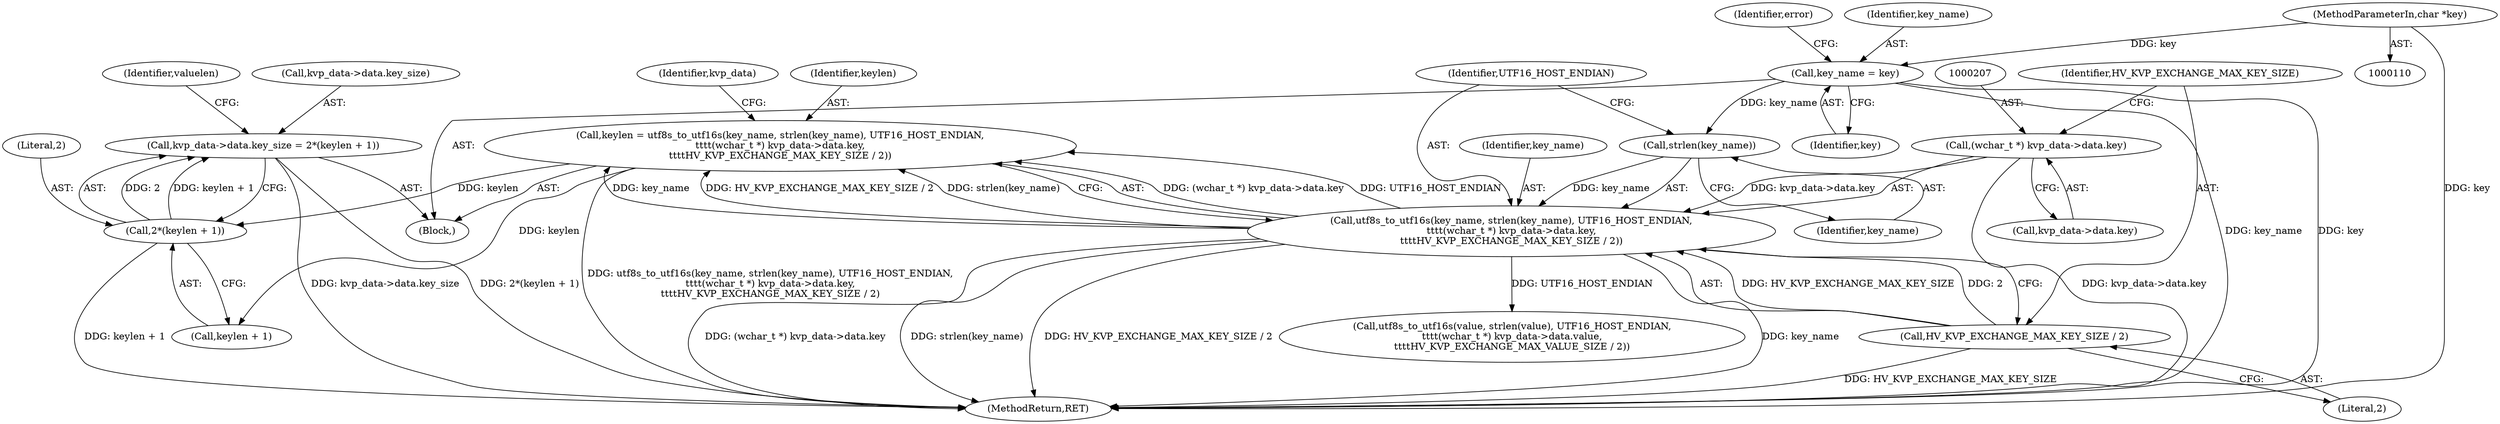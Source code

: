 digraph "0_linux_0720a06a7518c9d0c0125bd5d1f3b6264c55c3dd@pointer" {
"1000216" [label="(Call,kvp_data->data.key_size = 2*(keylen + 1))"];
"1000222" [label="(Call,2*(keylen + 1))"];
"1000199" [label="(Call,keylen = utf8s_to_utf16s(key_name, strlen(key_name), UTF16_HOST_ENDIAN,\n\t\t\t\t(wchar_t *) kvp_data->data.key,\n\t\t\t\tHV_KVP_EXCHANGE_MAX_KEY_SIZE / 2))"];
"1000201" [label="(Call,utf8s_to_utf16s(key_name, strlen(key_name), UTF16_HOST_ENDIAN,\n\t\t\t\t(wchar_t *) kvp_data->data.key,\n\t\t\t\tHV_KVP_EXCHANGE_MAX_KEY_SIZE / 2))"];
"1000203" [label="(Call,strlen(key_name))"];
"1000187" [label="(Call,key_name = key)"];
"1000111" [label="(MethodParameterIn,char *key)"];
"1000206" [label="(Call,(wchar_t *) kvp_data->data.key)"];
"1000213" [label="(Call,HV_KVP_EXCHANGE_MAX_KEY_SIZE / 2)"];
"1000199" [label="(Call,keylen = utf8s_to_utf16s(key_name, strlen(key_name), UTF16_HOST_ENDIAN,\n\t\t\t\t(wchar_t *) kvp_data->data.key,\n\t\t\t\tHV_KVP_EXCHANGE_MAX_KEY_SIZE / 2))"];
"1000202" [label="(Identifier,key_name)"];
"1000208" [label="(Call,kvp_data->data.key)"];
"1000282" [label="(MethodReturn,RET)"];
"1000223" [label="(Literal,2)"];
"1000224" [label="(Call,keylen + 1)"];
"1000214" [label="(Identifier,HV_KVP_EXCHANGE_MAX_KEY_SIZE)"];
"1000189" [label="(Identifier,key)"];
"1000213" [label="(Call,HV_KVP_EXCHANGE_MAX_KEY_SIZE / 2)"];
"1000228" [label="(Identifier,valuelen)"];
"1000187" [label="(Call,key_name = key)"];
"1000216" [label="(Call,kvp_data->data.key_size = 2*(keylen + 1))"];
"1000215" [label="(Literal,2)"];
"1000191" [label="(Identifier,error)"];
"1000219" [label="(Identifier,kvp_data)"];
"1000222" [label="(Call,2*(keylen + 1))"];
"1000203" [label="(Call,strlen(key_name))"];
"1000111" [label="(MethodParameterIn,char *key)"];
"1000204" [label="(Identifier,key_name)"];
"1000188" [label="(Identifier,key_name)"];
"1000217" [label="(Call,kvp_data->data.key_size)"];
"1000114" [label="(Block,)"];
"1000201" [label="(Call,utf8s_to_utf16s(key_name, strlen(key_name), UTF16_HOST_ENDIAN,\n\t\t\t\t(wchar_t *) kvp_data->data.key,\n\t\t\t\tHV_KVP_EXCHANGE_MAX_KEY_SIZE / 2))"];
"1000200" [label="(Identifier,keylen)"];
"1000205" [label="(Identifier,UTF16_HOST_ENDIAN)"];
"1000229" [label="(Call,utf8s_to_utf16s(value, strlen(value), UTF16_HOST_ENDIAN,\n\t\t\t\t(wchar_t *) kvp_data->data.value,\n\t\t\t\tHV_KVP_EXCHANGE_MAX_VALUE_SIZE / 2))"];
"1000206" [label="(Call,(wchar_t *) kvp_data->data.key)"];
"1000216" -> "1000114"  [label="AST: "];
"1000216" -> "1000222"  [label="CFG: "];
"1000217" -> "1000216"  [label="AST: "];
"1000222" -> "1000216"  [label="AST: "];
"1000228" -> "1000216"  [label="CFG: "];
"1000216" -> "1000282"  [label="DDG: kvp_data->data.key_size"];
"1000216" -> "1000282"  [label="DDG: 2*(keylen + 1)"];
"1000222" -> "1000216"  [label="DDG: 2"];
"1000222" -> "1000216"  [label="DDG: keylen + 1"];
"1000222" -> "1000224"  [label="CFG: "];
"1000223" -> "1000222"  [label="AST: "];
"1000224" -> "1000222"  [label="AST: "];
"1000222" -> "1000282"  [label="DDG: keylen + 1"];
"1000199" -> "1000222"  [label="DDG: keylen"];
"1000199" -> "1000114"  [label="AST: "];
"1000199" -> "1000201"  [label="CFG: "];
"1000200" -> "1000199"  [label="AST: "];
"1000201" -> "1000199"  [label="AST: "];
"1000219" -> "1000199"  [label="CFG: "];
"1000199" -> "1000282"  [label="DDG: utf8s_to_utf16s(key_name, strlen(key_name), UTF16_HOST_ENDIAN,\n\t\t\t\t(wchar_t *) kvp_data->data.key,\n\t\t\t\tHV_KVP_EXCHANGE_MAX_KEY_SIZE / 2)"];
"1000201" -> "1000199"  [label="DDG: (wchar_t *) kvp_data->data.key"];
"1000201" -> "1000199"  [label="DDG: UTF16_HOST_ENDIAN"];
"1000201" -> "1000199"  [label="DDG: key_name"];
"1000201" -> "1000199"  [label="DDG: HV_KVP_EXCHANGE_MAX_KEY_SIZE / 2"];
"1000201" -> "1000199"  [label="DDG: strlen(key_name)"];
"1000199" -> "1000224"  [label="DDG: keylen"];
"1000201" -> "1000213"  [label="CFG: "];
"1000202" -> "1000201"  [label="AST: "];
"1000203" -> "1000201"  [label="AST: "];
"1000205" -> "1000201"  [label="AST: "];
"1000206" -> "1000201"  [label="AST: "];
"1000213" -> "1000201"  [label="AST: "];
"1000201" -> "1000282"  [label="DDG: (wchar_t *) kvp_data->data.key"];
"1000201" -> "1000282"  [label="DDG: strlen(key_name)"];
"1000201" -> "1000282"  [label="DDG: HV_KVP_EXCHANGE_MAX_KEY_SIZE / 2"];
"1000201" -> "1000282"  [label="DDG: key_name"];
"1000203" -> "1000201"  [label="DDG: key_name"];
"1000206" -> "1000201"  [label="DDG: kvp_data->data.key"];
"1000213" -> "1000201"  [label="DDG: HV_KVP_EXCHANGE_MAX_KEY_SIZE"];
"1000213" -> "1000201"  [label="DDG: 2"];
"1000201" -> "1000229"  [label="DDG: UTF16_HOST_ENDIAN"];
"1000203" -> "1000204"  [label="CFG: "];
"1000204" -> "1000203"  [label="AST: "];
"1000205" -> "1000203"  [label="CFG: "];
"1000187" -> "1000203"  [label="DDG: key_name"];
"1000187" -> "1000114"  [label="AST: "];
"1000187" -> "1000189"  [label="CFG: "];
"1000188" -> "1000187"  [label="AST: "];
"1000189" -> "1000187"  [label="AST: "];
"1000191" -> "1000187"  [label="CFG: "];
"1000187" -> "1000282"  [label="DDG: key_name"];
"1000187" -> "1000282"  [label="DDG: key"];
"1000111" -> "1000187"  [label="DDG: key"];
"1000111" -> "1000110"  [label="AST: "];
"1000111" -> "1000282"  [label="DDG: key"];
"1000206" -> "1000208"  [label="CFG: "];
"1000207" -> "1000206"  [label="AST: "];
"1000208" -> "1000206"  [label="AST: "];
"1000214" -> "1000206"  [label="CFG: "];
"1000206" -> "1000282"  [label="DDG: kvp_data->data.key"];
"1000213" -> "1000215"  [label="CFG: "];
"1000214" -> "1000213"  [label="AST: "];
"1000215" -> "1000213"  [label="AST: "];
"1000213" -> "1000282"  [label="DDG: HV_KVP_EXCHANGE_MAX_KEY_SIZE"];
}
